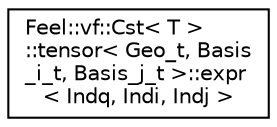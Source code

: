 digraph "Graphical Class Hierarchy"
{
 // LATEX_PDF_SIZE
  edge [fontname="Helvetica",fontsize="10",labelfontname="Helvetica",labelfontsize="10"];
  node [fontname="Helvetica",fontsize="10",shape=record];
  rankdir="LR";
  Node0 [label="Feel::vf::Cst\< T \>\l::tensor\< Geo_t, Basis\l_i_t, Basis_j_t \>::expr\l\< Indq, Indi, Indj \>",height=0.2,width=0.4,color="black", fillcolor="white", style="filled",URL="$structFeel_1_1vf_1_1Cst_1_1tensor_1_1expr.html",tooltip=" "];
}
